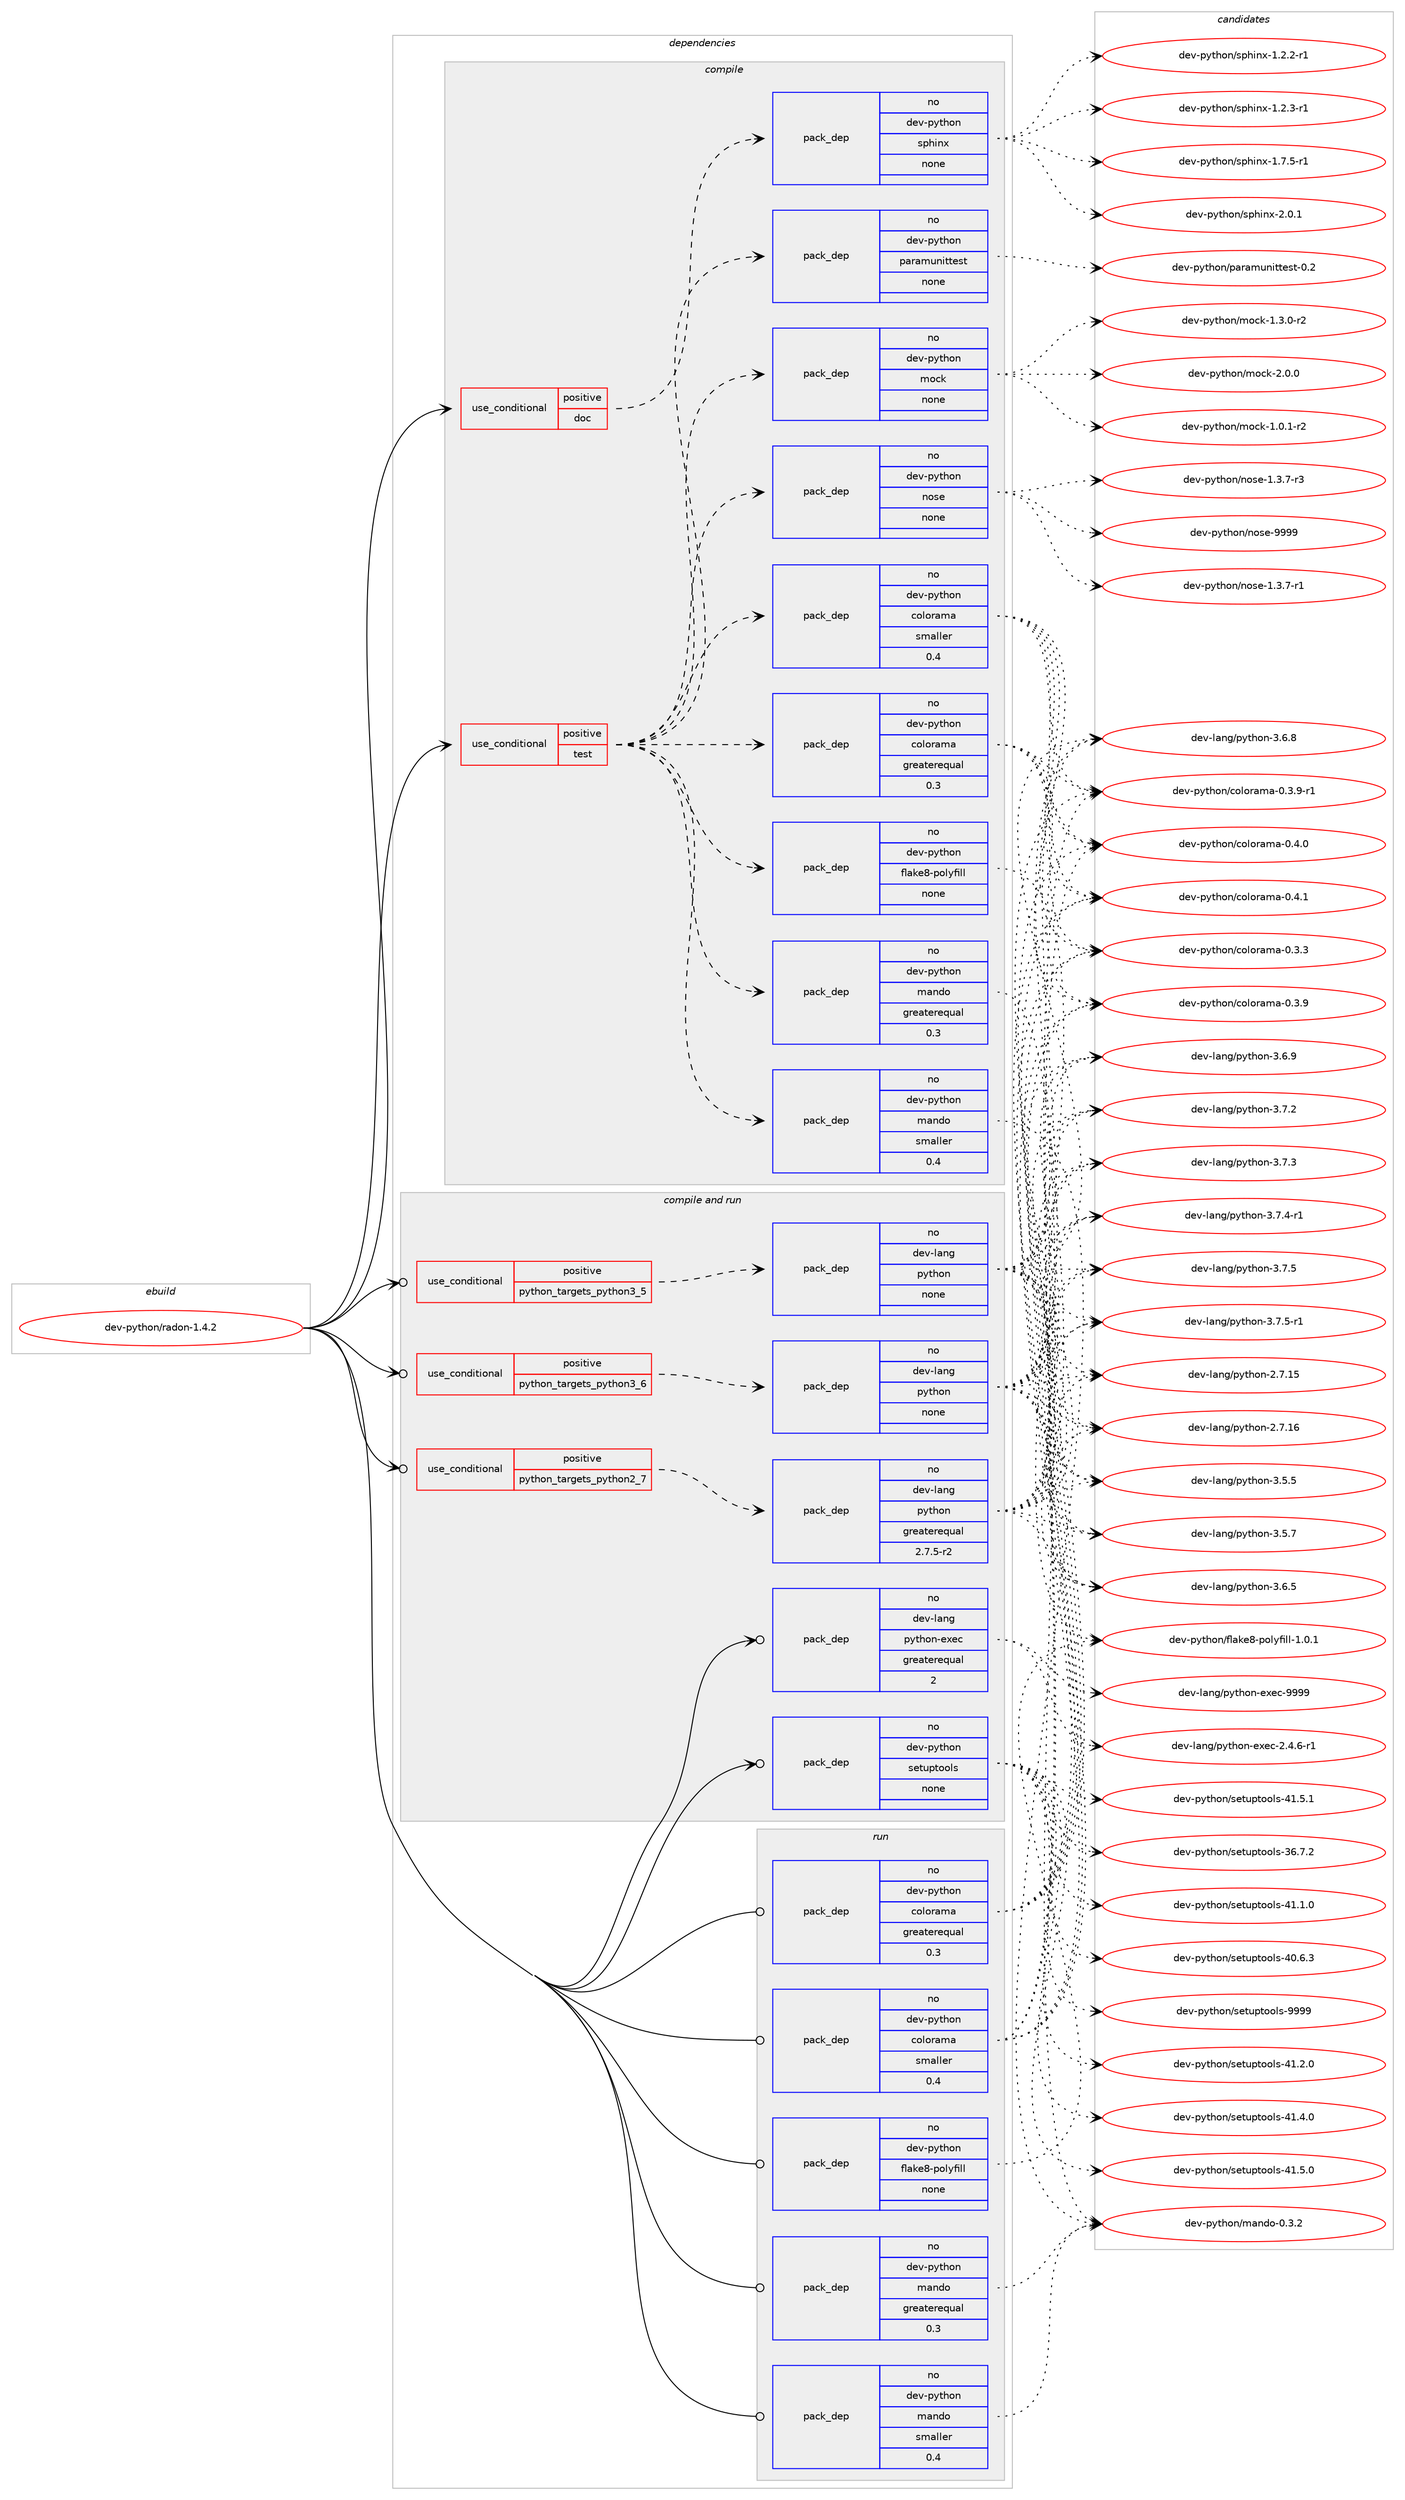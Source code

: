 digraph prolog {

# *************
# Graph options
# *************

newrank=true;
concentrate=true;
compound=true;
graph [rankdir=LR,fontname=Helvetica,fontsize=10,ranksep=1.5];#, ranksep=2.5, nodesep=0.2];
edge  [arrowhead=vee];
node  [fontname=Helvetica,fontsize=10];

# **********
# The ebuild
# **********

subgraph cluster_leftcol {
color=gray;
rank=same;
label=<<i>ebuild</i>>;
id [label="dev-python/radon-1.4.2", color=red, width=4, href="../dev-python/radon-1.4.2.svg"];
}

# ****************
# The dependencies
# ****************

subgraph cluster_midcol {
color=gray;
label=<<i>dependencies</i>>;
subgraph cluster_compile {
fillcolor="#eeeeee";
style=filled;
label=<<i>compile</i>>;
subgraph cond148360 {
dependency634355 [label=<<TABLE BORDER="0" CELLBORDER="1" CELLSPACING="0" CELLPADDING="4"><TR><TD ROWSPAN="3" CELLPADDING="10">use_conditional</TD></TR><TR><TD>positive</TD></TR><TR><TD>doc</TD></TR></TABLE>>, shape=none, color=red];
subgraph pack474117 {
dependency634356 [label=<<TABLE BORDER="0" CELLBORDER="1" CELLSPACING="0" CELLPADDING="4" WIDTH="220"><TR><TD ROWSPAN="6" CELLPADDING="30">pack_dep</TD></TR><TR><TD WIDTH="110">no</TD></TR><TR><TD>dev-python</TD></TR><TR><TD>sphinx</TD></TR><TR><TD>none</TD></TR><TR><TD></TD></TR></TABLE>>, shape=none, color=blue];
}
dependency634355:e -> dependency634356:w [weight=20,style="dashed",arrowhead="vee"];
}
id:e -> dependency634355:w [weight=20,style="solid",arrowhead="vee"];
subgraph cond148361 {
dependency634357 [label=<<TABLE BORDER="0" CELLBORDER="1" CELLSPACING="0" CELLPADDING="4"><TR><TD ROWSPAN="3" CELLPADDING="10">use_conditional</TD></TR><TR><TD>positive</TD></TR><TR><TD>test</TD></TR></TABLE>>, shape=none, color=red];
subgraph pack474118 {
dependency634358 [label=<<TABLE BORDER="0" CELLBORDER="1" CELLSPACING="0" CELLPADDING="4" WIDTH="220"><TR><TD ROWSPAN="6" CELLPADDING="30">pack_dep</TD></TR><TR><TD WIDTH="110">no</TD></TR><TR><TD>dev-python</TD></TR><TR><TD>colorama</TD></TR><TR><TD>greaterequal</TD></TR><TR><TD>0.3</TD></TR></TABLE>>, shape=none, color=blue];
}
dependency634357:e -> dependency634358:w [weight=20,style="dashed",arrowhead="vee"];
subgraph pack474119 {
dependency634359 [label=<<TABLE BORDER="0" CELLBORDER="1" CELLSPACING="0" CELLPADDING="4" WIDTH="220"><TR><TD ROWSPAN="6" CELLPADDING="30">pack_dep</TD></TR><TR><TD WIDTH="110">no</TD></TR><TR><TD>dev-python</TD></TR><TR><TD>colorama</TD></TR><TR><TD>smaller</TD></TR><TR><TD>0.4</TD></TR></TABLE>>, shape=none, color=blue];
}
dependency634357:e -> dependency634359:w [weight=20,style="dashed",arrowhead="vee"];
subgraph pack474120 {
dependency634360 [label=<<TABLE BORDER="0" CELLBORDER="1" CELLSPACING="0" CELLPADDING="4" WIDTH="220"><TR><TD ROWSPAN="6" CELLPADDING="30">pack_dep</TD></TR><TR><TD WIDTH="110">no</TD></TR><TR><TD>dev-python</TD></TR><TR><TD>flake8-polyfill</TD></TR><TR><TD>none</TD></TR><TR><TD></TD></TR></TABLE>>, shape=none, color=blue];
}
dependency634357:e -> dependency634360:w [weight=20,style="dashed",arrowhead="vee"];
subgraph pack474121 {
dependency634361 [label=<<TABLE BORDER="0" CELLBORDER="1" CELLSPACING="0" CELLPADDING="4" WIDTH="220"><TR><TD ROWSPAN="6" CELLPADDING="30">pack_dep</TD></TR><TR><TD WIDTH="110">no</TD></TR><TR><TD>dev-python</TD></TR><TR><TD>mando</TD></TR><TR><TD>greaterequal</TD></TR><TR><TD>0.3</TD></TR></TABLE>>, shape=none, color=blue];
}
dependency634357:e -> dependency634361:w [weight=20,style="dashed",arrowhead="vee"];
subgraph pack474122 {
dependency634362 [label=<<TABLE BORDER="0" CELLBORDER="1" CELLSPACING="0" CELLPADDING="4" WIDTH="220"><TR><TD ROWSPAN="6" CELLPADDING="30">pack_dep</TD></TR><TR><TD WIDTH="110">no</TD></TR><TR><TD>dev-python</TD></TR><TR><TD>mando</TD></TR><TR><TD>smaller</TD></TR><TR><TD>0.4</TD></TR></TABLE>>, shape=none, color=blue];
}
dependency634357:e -> dependency634362:w [weight=20,style="dashed",arrowhead="vee"];
subgraph pack474123 {
dependency634363 [label=<<TABLE BORDER="0" CELLBORDER="1" CELLSPACING="0" CELLPADDING="4" WIDTH="220"><TR><TD ROWSPAN="6" CELLPADDING="30">pack_dep</TD></TR><TR><TD WIDTH="110">no</TD></TR><TR><TD>dev-python</TD></TR><TR><TD>nose</TD></TR><TR><TD>none</TD></TR><TR><TD></TD></TR></TABLE>>, shape=none, color=blue];
}
dependency634357:e -> dependency634363:w [weight=20,style="dashed",arrowhead="vee"];
subgraph pack474124 {
dependency634364 [label=<<TABLE BORDER="0" CELLBORDER="1" CELLSPACING="0" CELLPADDING="4" WIDTH="220"><TR><TD ROWSPAN="6" CELLPADDING="30">pack_dep</TD></TR><TR><TD WIDTH="110">no</TD></TR><TR><TD>dev-python</TD></TR><TR><TD>mock</TD></TR><TR><TD>none</TD></TR><TR><TD></TD></TR></TABLE>>, shape=none, color=blue];
}
dependency634357:e -> dependency634364:w [weight=20,style="dashed",arrowhead="vee"];
subgraph pack474125 {
dependency634365 [label=<<TABLE BORDER="0" CELLBORDER="1" CELLSPACING="0" CELLPADDING="4" WIDTH="220"><TR><TD ROWSPAN="6" CELLPADDING="30">pack_dep</TD></TR><TR><TD WIDTH="110">no</TD></TR><TR><TD>dev-python</TD></TR><TR><TD>paramunittest</TD></TR><TR><TD>none</TD></TR><TR><TD></TD></TR></TABLE>>, shape=none, color=blue];
}
dependency634357:e -> dependency634365:w [weight=20,style="dashed",arrowhead="vee"];
}
id:e -> dependency634357:w [weight=20,style="solid",arrowhead="vee"];
}
subgraph cluster_compileandrun {
fillcolor="#eeeeee";
style=filled;
label=<<i>compile and run</i>>;
subgraph cond148362 {
dependency634366 [label=<<TABLE BORDER="0" CELLBORDER="1" CELLSPACING="0" CELLPADDING="4"><TR><TD ROWSPAN="3" CELLPADDING="10">use_conditional</TD></TR><TR><TD>positive</TD></TR><TR><TD>python_targets_python2_7</TD></TR></TABLE>>, shape=none, color=red];
subgraph pack474126 {
dependency634367 [label=<<TABLE BORDER="0" CELLBORDER="1" CELLSPACING="0" CELLPADDING="4" WIDTH="220"><TR><TD ROWSPAN="6" CELLPADDING="30">pack_dep</TD></TR><TR><TD WIDTH="110">no</TD></TR><TR><TD>dev-lang</TD></TR><TR><TD>python</TD></TR><TR><TD>greaterequal</TD></TR><TR><TD>2.7.5-r2</TD></TR></TABLE>>, shape=none, color=blue];
}
dependency634366:e -> dependency634367:w [weight=20,style="dashed",arrowhead="vee"];
}
id:e -> dependency634366:w [weight=20,style="solid",arrowhead="odotvee"];
subgraph cond148363 {
dependency634368 [label=<<TABLE BORDER="0" CELLBORDER="1" CELLSPACING="0" CELLPADDING="4"><TR><TD ROWSPAN="3" CELLPADDING="10">use_conditional</TD></TR><TR><TD>positive</TD></TR><TR><TD>python_targets_python3_5</TD></TR></TABLE>>, shape=none, color=red];
subgraph pack474127 {
dependency634369 [label=<<TABLE BORDER="0" CELLBORDER="1" CELLSPACING="0" CELLPADDING="4" WIDTH="220"><TR><TD ROWSPAN="6" CELLPADDING="30">pack_dep</TD></TR><TR><TD WIDTH="110">no</TD></TR><TR><TD>dev-lang</TD></TR><TR><TD>python</TD></TR><TR><TD>none</TD></TR><TR><TD></TD></TR></TABLE>>, shape=none, color=blue];
}
dependency634368:e -> dependency634369:w [weight=20,style="dashed",arrowhead="vee"];
}
id:e -> dependency634368:w [weight=20,style="solid",arrowhead="odotvee"];
subgraph cond148364 {
dependency634370 [label=<<TABLE BORDER="0" CELLBORDER="1" CELLSPACING="0" CELLPADDING="4"><TR><TD ROWSPAN="3" CELLPADDING="10">use_conditional</TD></TR><TR><TD>positive</TD></TR><TR><TD>python_targets_python3_6</TD></TR></TABLE>>, shape=none, color=red];
subgraph pack474128 {
dependency634371 [label=<<TABLE BORDER="0" CELLBORDER="1" CELLSPACING="0" CELLPADDING="4" WIDTH="220"><TR><TD ROWSPAN="6" CELLPADDING="30">pack_dep</TD></TR><TR><TD WIDTH="110">no</TD></TR><TR><TD>dev-lang</TD></TR><TR><TD>python</TD></TR><TR><TD>none</TD></TR><TR><TD></TD></TR></TABLE>>, shape=none, color=blue];
}
dependency634370:e -> dependency634371:w [weight=20,style="dashed",arrowhead="vee"];
}
id:e -> dependency634370:w [weight=20,style="solid",arrowhead="odotvee"];
subgraph pack474129 {
dependency634372 [label=<<TABLE BORDER="0" CELLBORDER="1" CELLSPACING="0" CELLPADDING="4" WIDTH="220"><TR><TD ROWSPAN="6" CELLPADDING="30">pack_dep</TD></TR><TR><TD WIDTH="110">no</TD></TR><TR><TD>dev-lang</TD></TR><TR><TD>python-exec</TD></TR><TR><TD>greaterequal</TD></TR><TR><TD>2</TD></TR></TABLE>>, shape=none, color=blue];
}
id:e -> dependency634372:w [weight=20,style="solid",arrowhead="odotvee"];
subgraph pack474130 {
dependency634373 [label=<<TABLE BORDER="0" CELLBORDER="1" CELLSPACING="0" CELLPADDING="4" WIDTH="220"><TR><TD ROWSPAN="6" CELLPADDING="30">pack_dep</TD></TR><TR><TD WIDTH="110">no</TD></TR><TR><TD>dev-python</TD></TR><TR><TD>setuptools</TD></TR><TR><TD>none</TD></TR><TR><TD></TD></TR></TABLE>>, shape=none, color=blue];
}
id:e -> dependency634373:w [weight=20,style="solid",arrowhead="odotvee"];
}
subgraph cluster_run {
fillcolor="#eeeeee";
style=filled;
label=<<i>run</i>>;
subgraph pack474131 {
dependency634374 [label=<<TABLE BORDER="0" CELLBORDER="1" CELLSPACING="0" CELLPADDING="4" WIDTH="220"><TR><TD ROWSPAN="6" CELLPADDING="30">pack_dep</TD></TR><TR><TD WIDTH="110">no</TD></TR><TR><TD>dev-python</TD></TR><TR><TD>colorama</TD></TR><TR><TD>greaterequal</TD></TR><TR><TD>0.3</TD></TR></TABLE>>, shape=none, color=blue];
}
id:e -> dependency634374:w [weight=20,style="solid",arrowhead="odot"];
subgraph pack474132 {
dependency634375 [label=<<TABLE BORDER="0" CELLBORDER="1" CELLSPACING="0" CELLPADDING="4" WIDTH="220"><TR><TD ROWSPAN="6" CELLPADDING="30">pack_dep</TD></TR><TR><TD WIDTH="110">no</TD></TR><TR><TD>dev-python</TD></TR><TR><TD>colorama</TD></TR><TR><TD>smaller</TD></TR><TR><TD>0.4</TD></TR></TABLE>>, shape=none, color=blue];
}
id:e -> dependency634375:w [weight=20,style="solid",arrowhead="odot"];
subgraph pack474133 {
dependency634376 [label=<<TABLE BORDER="0" CELLBORDER="1" CELLSPACING="0" CELLPADDING="4" WIDTH="220"><TR><TD ROWSPAN="6" CELLPADDING="30">pack_dep</TD></TR><TR><TD WIDTH="110">no</TD></TR><TR><TD>dev-python</TD></TR><TR><TD>flake8-polyfill</TD></TR><TR><TD>none</TD></TR><TR><TD></TD></TR></TABLE>>, shape=none, color=blue];
}
id:e -> dependency634376:w [weight=20,style="solid",arrowhead="odot"];
subgraph pack474134 {
dependency634377 [label=<<TABLE BORDER="0" CELLBORDER="1" CELLSPACING="0" CELLPADDING="4" WIDTH="220"><TR><TD ROWSPAN="6" CELLPADDING="30">pack_dep</TD></TR><TR><TD WIDTH="110">no</TD></TR><TR><TD>dev-python</TD></TR><TR><TD>mando</TD></TR><TR><TD>greaterequal</TD></TR><TR><TD>0.3</TD></TR></TABLE>>, shape=none, color=blue];
}
id:e -> dependency634377:w [weight=20,style="solid",arrowhead="odot"];
subgraph pack474135 {
dependency634378 [label=<<TABLE BORDER="0" CELLBORDER="1" CELLSPACING="0" CELLPADDING="4" WIDTH="220"><TR><TD ROWSPAN="6" CELLPADDING="30">pack_dep</TD></TR><TR><TD WIDTH="110">no</TD></TR><TR><TD>dev-python</TD></TR><TR><TD>mando</TD></TR><TR><TD>smaller</TD></TR><TR><TD>0.4</TD></TR></TABLE>>, shape=none, color=blue];
}
id:e -> dependency634378:w [weight=20,style="solid",arrowhead="odot"];
}
}

# **************
# The candidates
# **************

subgraph cluster_choices {
rank=same;
color=gray;
label=<<i>candidates</i>>;

subgraph choice474117 {
color=black;
nodesep=1;
choice10010111845112121116104111110471151121041051101204549465046504511449 [label="dev-python/sphinx-1.2.2-r1", color=red, width=4,href="../dev-python/sphinx-1.2.2-r1.svg"];
choice10010111845112121116104111110471151121041051101204549465046514511449 [label="dev-python/sphinx-1.2.3-r1", color=red, width=4,href="../dev-python/sphinx-1.2.3-r1.svg"];
choice10010111845112121116104111110471151121041051101204549465546534511449 [label="dev-python/sphinx-1.7.5-r1", color=red, width=4,href="../dev-python/sphinx-1.7.5-r1.svg"];
choice1001011184511212111610411111047115112104105110120455046484649 [label="dev-python/sphinx-2.0.1", color=red, width=4,href="../dev-python/sphinx-2.0.1.svg"];
dependency634356:e -> choice10010111845112121116104111110471151121041051101204549465046504511449:w [style=dotted,weight="100"];
dependency634356:e -> choice10010111845112121116104111110471151121041051101204549465046514511449:w [style=dotted,weight="100"];
dependency634356:e -> choice10010111845112121116104111110471151121041051101204549465546534511449:w [style=dotted,weight="100"];
dependency634356:e -> choice1001011184511212111610411111047115112104105110120455046484649:w [style=dotted,weight="100"];
}
subgraph choice474118 {
color=black;
nodesep=1;
choice1001011184511212111610411111047991111081111149710997454846514651 [label="dev-python/colorama-0.3.3", color=red, width=4,href="../dev-python/colorama-0.3.3.svg"];
choice1001011184511212111610411111047991111081111149710997454846514657 [label="dev-python/colorama-0.3.9", color=red, width=4,href="../dev-python/colorama-0.3.9.svg"];
choice10010111845112121116104111110479911110811111497109974548465146574511449 [label="dev-python/colorama-0.3.9-r1", color=red, width=4,href="../dev-python/colorama-0.3.9-r1.svg"];
choice1001011184511212111610411111047991111081111149710997454846524648 [label="dev-python/colorama-0.4.0", color=red, width=4,href="../dev-python/colorama-0.4.0.svg"];
choice1001011184511212111610411111047991111081111149710997454846524649 [label="dev-python/colorama-0.4.1", color=red, width=4,href="../dev-python/colorama-0.4.1.svg"];
dependency634358:e -> choice1001011184511212111610411111047991111081111149710997454846514651:w [style=dotted,weight="100"];
dependency634358:e -> choice1001011184511212111610411111047991111081111149710997454846514657:w [style=dotted,weight="100"];
dependency634358:e -> choice10010111845112121116104111110479911110811111497109974548465146574511449:w [style=dotted,weight="100"];
dependency634358:e -> choice1001011184511212111610411111047991111081111149710997454846524648:w [style=dotted,weight="100"];
dependency634358:e -> choice1001011184511212111610411111047991111081111149710997454846524649:w [style=dotted,weight="100"];
}
subgraph choice474119 {
color=black;
nodesep=1;
choice1001011184511212111610411111047991111081111149710997454846514651 [label="dev-python/colorama-0.3.3", color=red, width=4,href="../dev-python/colorama-0.3.3.svg"];
choice1001011184511212111610411111047991111081111149710997454846514657 [label="dev-python/colorama-0.3.9", color=red, width=4,href="../dev-python/colorama-0.3.9.svg"];
choice10010111845112121116104111110479911110811111497109974548465146574511449 [label="dev-python/colorama-0.3.9-r1", color=red, width=4,href="../dev-python/colorama-0.3.9-r1.svg"];
choice1001011184511212111610411111047991111081111149710997454846524648 [label="dev-python/colorama-0.4.0", color=red, width=4,href="../dev-python/colorama-0.4.0.svg"];
choice1001011184511212111610411111047991111081111149710997454846524649 [label="dev-python/colorama-0.4.1", color=red, width=4,href="../dev-python/colorama-0.4.1.svg"];
dependency634359:e -> choice1001011184511212111610411111047991111081111149710997454846514651:w [style=dotted,weight="100"];
dependency634359:e -> choice1001011184511212111610411111047991111081111149710997454846514657:w [style=dotted,weight="100"];
dependency634359:e -> choice10010111845112121116104111110479911110811111497109974548465146574511449:w [style=dotted,weight="100"];
dependency634359:e -> choice1001011184511212111610411111047991111081111149710997454846524648:w [style=dotted,weight="100"];
dependency634359:e -> choice1001011184511212111610411111047991111081111149710997454846524649:w [style=dotted,weight="100"];
}
subgraph choice474120 {
color=black;
nodesep=1;
choice1001011184511212111610411111047102108971071015645112111108121102105108108454946484649 [label="dev-python/flake8-polyfill-1.0.1", color=red, width=4,href="../dev-python/flake8-polyfill-1.0.1.svg"];
dependency634360:e -> choice1001011184511212111610411111047102108971071015645112111108121102105108108454946484649:w [style=dotted,weight="100"];
}
subgraph choice474121 {
color=black;
nodesep=1;
choice100101118451121211161041111104710997110100111454846514650 [label="dev-python/mando-0.3.2", color=red, width=4,href="../dev-python/mando-0.3.2.svg"];
dependency634361:e -> choice100101118451121211161041111104710997110100111454846514650:w [style=dotted,weight="100"];
}
subgraph choice474122 {
color=black;
nodesep=1;
choice100101118451121211161041111104710997110100111454846514650 [label="dev-python/mando-0.3.2", color=red, width=4,href="../dev-python/mando-0.3.2.svg"];
dependency634362:e -> choice100101118451121211161041111104710997110100111454846514650:w [style=dotted,weight="100"];
}
subgraph choice474123 {
color=black;
nodesep=1;
choice10010111845112121116104111110471101111151014549465146554511449 [label="dev-python/nose-1.3.7-r1", color=red, width=4,href="../dev-python/nose-1.3.7-r1.svg"];
choice10010111845112121116104111110471101111151014549465146554511451 [label="dev-python/nose-1.3.7-r3", color=red, width=4,href="../dev-python/nose-1.3.7-r3.svg"];
choice10010111845112121116104111110471101111151014557575757 [label="dev-python/nose-9999", color=red, width=4,href="../dev-python/nose-9999.svg"];
dependency634363:e -> choice10010111845112121116104111110471101111151014549465146554511449:w [style=dotted,weight="100"];
dependency634363:e -> choice10010111845112121116104111110471101111151014549465146554511451:w [style=dotted,weight="100"];
dependency634363:e -> choice10010111845112121116104111110471101111151014557575757:w [style=dotted,weight="100"];
}
subgraph choice474124 {
color=black;
nodesep=1;
choice1001011184511212111610411111047109111991074549464846494511450 [label="dev-python/mock-1.0.1-r2", color=red, width=4,href="../dev-python/mock-1.0.1-r2.svg"];
choice1001011184511212111610411111047109111991074549465146484511450 [label="dev-python/mock-1.3.0-r2", color=red, width=4,href="../dev-python/mock-1.3.0-r2.svg"];
choice100101118451121211161041111104710911199107455046484648 [label="dev-python/mock-2.0.0", color=red, width=4,href="../dev-python/mock-2.0.0.svg"];
dependency634364:e -> choice1001011184511212111610411111047109111991074549464846494511450:w [style=dotted,weight="100"];
dependency634364:e -> choice1001011184511212111610411111047109111991074549465146484511450:w [style=dotted,weight="100"];
dependency634364:e -> choice100101118451121211161041111104710911199107455046484648:w [style=dotted,weight="100"];
}
subgraph choice474125 {
color=black;
nodesep=1;
choice1001011184511212111610411111047112971149710911711010511611610111511645484650 [label="dev-python/paramunittest-0.2", color=red, width=4,href="../dev-python/paramunittest-0.2.svg"];
dependency634365:e -> choice1001011184511212111610411111047112971149710911711010511611610111511645484650:w [style=dotted,weight="100"];
}
subgraph choice474126 {
color=black;
nodesep=1;
choice10010111845108971101034711212111610411111045504655464953 [label="dev-lang/python-2.7.15", color=red, width=4,href="../dev-lang/python-2.7.15.svg"];
choice10010111845108971101034711212111610411111045504655464954 [label="dev-lang/python-2.7.16", color=red, width=4,href="../dev-lang/python-2.7.16.svg"];
choice100101118451089711010347112121116104111110455146534653 [label="dev-lang/python-3.5.5", color=red, width=4,href="../dev-lang/python-3.5.5.svg"];
choice100101118451089711010347112121116104111110455146534655 [label="dev-lang/python-3.5.7", color=red, width=4,href="../dev-lang/python-3.5.7.svg"];
choice100101118451089711010347112121116104111110455146544653 [label="dev-lang/python-3.6.5", color=red, width=4,href="../dev-lang/python-3.6.5.svg"];
choice100101118451089711010347112121116104111110455146544656 [label="dev-lang/python-3.6.8", color=red, width=4,href="../dev-lang/python-3.6.8.svg"];
choice100101118451089711010347112121116104111110455146544657 [label="dev-lang/python-3.6.9", color=red, width=4,href="../dev-lang/python-3.6.9.svg"];
choice100101118451089711010347112121116104111110455146554650 [label="dev-lang/python-3.7.2", color=red, width=4,href="../dev-lang/python-3.7.2.svg"];
choice100101118451089711010347112121116104111110455146554651 [label="dev-lang/python-3.7.3", color=red, width=4,href="../dev-lang/python-3.7.3.svg"];
choice1001011184510897110103471121211161041111104551465546524511449 [label="dev-lang/python-3.7.4-r1", color=red, width=4,href="../dev-lang/python-3.7.4-r1.svg"];
choice100101118451089711010347112121116104111110455146554653 [label="dev-lang/python-3.7.5", color=red, width=4,href="../dev-lang/python-3.7.5.svg"];
choice1001011184510897110103471121211161041111104551465546534511449 [label="dev-lang/python-3.7.5-r1", color=red, width=4,href="../dev-lang/python-3.7.5-r1.svg"];
dependency634367:e -> choice10010111845108971101034711212111610411111045504655464953:w [style=dotted,weight="100"];
dependency634367:e -> choice10010111845108971101034711212111610411111045504655464954:w [style=dotted,weight="100"];
dependency634367:e -> choice100101118451089711010347112121116104111110455146534653:w [style=dotted,weight="100"];
dependency634367:e -> choice100101118451089711010347112121116104111110455146534655:w [style=dotted,weight="100"];
dependency634367:e -> choice100101118451089711010347112121116104111110455146544653:w [style=dotted,weight="100"];
dependency634367:e -> choice100101118451089711010347112121116104111110455146544656:w [style=dotted,weight="100"];
dependency634367:e -> choice100101118451089711010347112121116104111110455146544657:w [style=dotted,weight="100"];
dependency634367:e -> choice100101118451089711010347112121116104111110455146554650:w [style=dotted,weight="100"];
dependency634367:e -> choice100101118451089711010347112121116104111110455146554651:w [style=dotted,weight="100"];
dependency634367:e -> choice1001011184510897110103471121211161041111104551465546524511449:w [style=dotted,weight="100"];
dependency634367:e -> choice100101118451089711010347112121116104111110455146554653:w [style=dotted,weight="100"];
dependency634367:e -> choice1001011184510897110103471121211161041111104551465546534511449:w [style=dotted,weight="100"];
}
subgraph choice474127 {
color=black;
nodesep=1;
choice10010111845108971101034711212111610411111045504655464953 [label="dev-lang/python-2.7.15", color=red, width=4,href="../dev-lang/python-2.7.15.svg"];
choice10010111845108971101034711212111610411111045504655464954 [label="dev-lang/python-2.7.16", color=red, width=4,href="../dev-lang/python-2.7.16.svg"];
choice100101118451089711010347112121116104111110455146534653 [label="dev-lang/python-3.5.5", color=red, width=4,href="../dev-lang/python-3.5.5.svg"];
choice100101118451089711010347112121116104111110455146534655 [label="dev-lang/python-3.5.7", color=red, width=4,href="../dev-lang/python-3.5.7.svg"];
choice100101118451089711010347112121116104111110455146544653 [label="dev-lang/python-3.6.5", color=red, width=4,href="../dev-lang/python-3.6.5.svg"];
choice100101118451089711010347112121116104111110455146544656 [label="dev-lang/python-3.6.8", color=red, width=4,href="../dev-lang/python-3.6.8.svg"];
choice100101118451089711010347112121116104111110455146544657 [label="dev-lang/python-3.6.9", color=red, width=4,href="../dev-lang/python-3.6.9.svg"];
choice100101118451089711010347112121116104111110455146554650 [label="dev-lang/python-3.7.2", color=red, width=4,href="../dev-lang/python-3.7.2.svg"];
choice100101118451089711010347112121116104111110455146554651 [label="dev-lang/python-3.7.3", color=red, width=4,href="../dev-lang/python-3.7.3.svg"];
choice1001011184510897110103471121211161041111104551465546524511449 [label="dev-lang/python-3.7.4-r1", color=red, width=4,href="../dev-lang/python-3.7.4-r1.svg"];
choice100101118451089711010347112121116104111110455146554653 [label="dev-lang/python-3.7.5", color=red, width=4,href="../dev-lang/python-3.7.5.svg"];
choice1001011184510897110103471121211161041111104551465546534511449 [label="dev-lang/python-3.7.5-r1", color=red, width=4,href="../dev-lang/python-3.7.5-r1.svg"];
dependency634369:e -> choice10010111845108971101034711212111610411111045504655464953:w [style=dotted,weight="100"];
dependency634369:e -> choice10010111845108971101034711212111610411111045504655464954:w [style=dotted,weight="100"];
dependency634369:e -> choice100101118451089711010347112121116104111110455146534653:w [style=dotted,weight="100"];
dependency634369:e -> choice100101118451089711010347112121116104111110455146534655:w [style=dotted,weight="100"];
dependency634369:e -> choice100101118451089711010347112121116104111110455146544653:w [style=dotted,weight="100"];
dependency634369:e -> choice100101118451089711010347112121116104111110455146544656:w [style=dotted,weight="100"];
dependency634369:e -> choice100101118451089711010347112121116104111110455146544657:w [style=dotted,weight="100"];
dependency634369:e -> choice100101118451089711010347112121116104111110455146554650:w [style=dotted,weight="100"];
dependency634369:e -> choice100101118451089711010347112121116104111110455146554651:w [style=dotted,weight="100"];
dependency634369:e -> choice1001011184510897110103471121211161041111104551465546524511449:w [style=dotted,weight="100"];
dependency634369:e -> choice100101118451089711010347112121116104111110455146554653:w [style=dotted,weight="100"];
dependency634369:e -> choice1001011184510897110103471121211161041111104551465546534511449:w [style=dotted,weight="100"];
}
subgraph choice474128 {
color=black;
nodesep=1;
choice10010111845108971101034711212111610411111045504655464953 [label="dev-lang/python-2.7.15", color=red, width=4,href="../dev-lang/python-2.7.15.svg"];
choice10010111845108971101034711212111610411111045504655464954 [label="dev-lang/python-2.7.16", color=red, width=4,href="../dev-lang/python-2.7.16.svg"];
choice100101118451089711010347112121116104111110455146534653 [label="dev-lang/python-3.5.5", color=red, width=4,href="../dev-lang/python-3.5.5.svg"];
choice100101118451089711010347112121116104111110455146534655 [label="dev-lang/python-3.5.7", color=red, width=4,href="../dev-lang/python-3.5.7.svg"];
choice100101118451089711010347112121116104111110455146544653 [label="dev-lang/python-3.6.5", color=red, width=4,href="../dev-lang/python-3.6.5.svg"];
choice100101118451089711010347112121116104111110455146544656 [label="dev-lang/python-3.6.8", color=red, width=4,href="../dev-lang/python-3.6.8.svg"];
choice100101118451089711010347112121116104111110455146544657 [label="dev-lang/python-3.6.9", color=red, width=4,href="../dev-lang/python-3.6.9.svg"];
choice100101118451089711010347112121116104111110455146554650 [label="dev-lang/python-3.7.2", color=red, width=4,href="../dev-lang/python-3.7.2.svg"];
choice100101118451089711010347112121116104111110455146554651 [label="dev-lang/python-3.7.3", color=red, width=4,href="../dev-lang/python-3.7.3.svg"];
choice1001011184510897110103471121211161041111104551465546524511449 [label="dev-lang/python-3.7.4-r1", color=red, width=4,href="../dev-lang/python-3.7.4-r1.svg"];
choice100101118451089711010347112121116104111110455146554653 [label="dev-lang/python-3.7.5", color=red, width=4,href="../dev-lang/python-3.7.5.svg"];
choice1001011184510897110103471121211161041111104551465546534511449 [label="dev-lang/python-3.7.5-r1", color=red, width=4,href="../dev-lang/python-3.7.5-r1.svg"];
dependency634371:e -> choice10010111845108971101034711212111610411111045504655464953:w [style=dotted,weight="100"];
dependency634371:e -> choice10010111845108971101034711212111610411111045504655464954:w [style=dotted,weight="100"];
dependency634371:e -> choice100101118451089711010347112121116104111110455146534653:w [style=dotted,weight="100"];
dependency634371:e -> choice100101118451089711010347112121116104111110455146534655:w [style=dotted,weight="100"];
dependency634371:e -> choice100101118451089711010347112121116104111110455146544653:w [style=dotted,weight="100"];
dependency634371:e -> choice100101118451089711010347112121116104111110455146544656:w [style=dotted,weight="100"];
dependency634371:e -> choice100101118451089711010347112121116104111110455146544657:w [style=dotted,weight="100"];
dependency634371:e -> choice100101118451089711010347112121116104111110455146554650:w [style=dotted,weight="100"];
dependency634371:e -> choice100101118451089711010347112121116104111110455146554651:w [style=dotted,weight="100"];
dependency634371:e -> choice1001011184510897110103471121211161041111104551465546524511449:w [style=dotted,weight="100"];
dependency634371:e -> choice100101118451089711010347112121116104111110455146554653:w [style=dotted,weight="100"];
dependency634371:e -> choice1001011184510897110103471121211161041111104551465546534511449:w [style=dotted,weight="100"];
}
subgraph choice474129 {
color=black;
nodesep=1;
choice10010111845108971101034711212111610411111045101120101994550465246544511449 [label="dev-lang/python-exec-2.4.6-r1", color=red, width=4,href="../dev-lang/python-exec-2.4.6-r1.svg"];
choice10010111845108971101034711212111610411111045101120101994557575757 [label="dev-lang/python-exec-9999", color=red, width=4,href="../dev-lang/python-exec-9999.svg"];
dependency634372:e -> choice10010111845108971101034711212111610411111045101120101994550465246544511449:w [style=dotted,weight="100"];
dependency634372:e -> choice10010111845108971101034711212111610411111045101120101994557575757:w [style=dotted,weight="100"];
}
subgraph choice474130 {
color=black;
nodesep=1;
choice100101118451121211161041111104711510111611711211611111110811545515446554650 [label="dev-python/setuptools-36.7.2", color=red, width=4,href="../dev-python/setuptools-36.7.2.svg"];
choice100101118451121211161041111104711510111611711211611111110811545524846544651 [label="dev-python/setuptools-40.6.3", color=red, width=4,href="../dev-python/setuptools-40.6.3.svg"];
choice100101118451121211161041111104711510111611711211611111110811545524946494648 [label="dev-python/setuptools-41.1.0", color=red, width=4,href="../dev-python/setuptools-41.1.0.svg"];
choice100101118451121211161041111104711510111611711211611111110811545524946504648 [label="dev-python/setuptools-41.2.0", color=red, width=4,href="../dev-python/setuptools-41.2.0.svg"];
choice100101118451121211161041111104711510111611711211611111110811545524946524648 [label="dev-python/setuptools-41.4.0", color=red, width=4,href="../dev-python/setuptools-41.4.0.svg"];
choice100101118451121211161041111104711510111611711211611111110811545524946534648 [label="dev-python/setuptools-41.5.0", color=red, width=4,href="../dev-python/setuptools-41.5.0.svg"];
choice100101118451121211161041111104711510111611711211611111110811545524946534649 [label="dev-python/setuptools-41.5.1", color=red, width=4,href="../dev-python/setuptools-41.5.1.svg"];
choice10010111845112121116104111110471151011161171121161111111081154557575757 [label="dev-python/setuptools-9999", color=red, width=4,href="../dev-python/setuptools-9999.svg"];
dependency634373:e -> choice100101118451121211161041111104711510111611711211611111110811545515446554650:w [style=dotted,weight="100"];
dependency634373:e -> choice100101118451121211161041111104711510111611711211611111110811545524846544651:w [style=dotted,weight="100"];
dependency634373:e -> choice100101118451121211161041111104711510111611711211611111110811545524946494648:w [style=dotted,weight="100"];
dependency634373:e -> choice100101118451121211161041111104711510111611711211611111110811545524946504648:w [style=dotted,weight="100"];
dependency634373:e -> choice100101118451121211161041111104711510111611711211611111110811545524946524648:w [style=dotted,weight="100"];
dependency634373:e -> choice100101118451121211161041111104711510111611711211611111110811545524946534648:w [style=dotted,weight="100"];
dependency634373:e -> choice100101118451121211161041111104711510111611711211611111110811545524946534649:w [style=dotted,weight="100"];
dependency634373:e -> choice10010111845112121116104111110471151011161171121161111111081154557575757:w [style=dotted,weight="100"];
}
subgraph choice474131 {
color=black;
nodesep=1;
choice1001011184511212111610411111047991111081111149710997454846514651 [label="dev-python/colorama-0.3.3", color=red, width=4,href="../dev-python/colorama-0.3.3.svg"];
choice1001011184511212111610411111047991111081111149710997454846514657 [label="dev-python/colorama-0.3.9", color=red, width=4,href="../dev-python/colorama-0.3.9.svg"];
choice10010111845112121116104111110479911110811111497109974548465146574511449 [label="dev-python/colorama-0.3.9-r1", color=red, width=4,href="../dev-python/colorama-0.3.9-r1.svg"];
choice1001011184511212111610411111047991111081111149710997454846524648 [label="dev-python/colorama-0.4.0", color=red, width=4,href="../dev-python/colorama-0.4.0.svg"];
choice1001011184511212111610411111047991111081111149710997454846524649 [label="dev-python/colorama-0.4.1", color=red, width=4,href="../dev-python/colorama-0.4.1.svg"];
dependency634374:e -> choice1001011184511212111610411111047991111081111149710997454846514651:w [style=dotted,weight="100"];
dependency634374:e -> choice1001011184511212111610411111047991111081111149710997454846514657:w [style=dotted,weight="100"];
dependency634374:e -> choice10010111845112121116104111110479911110811111497109974548465146574511449:w [style=dotted,weight="100"];
dependency634374:e -> choice1001011184511212111610411111047991111081111149710997454846524648:w [style=dotted,weight="100"];
dependency634374:e -> choice1001011184511212111610411111047991111081111149710997454846524649:w [style=dotted,weight="100"];
}
subgraph choice474132 {
color=black;
nodesep=1;
choice1001011184511212111610411111047991111081111149710997454846514651 [label="dev-python/colorama-0.3.3", color=red, width=4,href="../dev-python/colorama-0.3.3.svg"];
choice1001011184511212111610411111047991111081111149710997454846514657 [label="dev-python/colorama-0.3.9", color=red, width=4,href="../dev-python/colorama-0.3.9.svg"];
choice10010111845112121116104111110479911110811111497109974548465146574511449 [label="dev-python/colorama-0.3.9-r1", color=red, width=4,href="../dev-python/colorama-0.3.9-r1.svg"];
choice1001011184511212111610411111047991111081111149710997454846524648 [label="dev-python/colorama-0.4.0", color=red, width=4,href="../dev-python/colorama-0.4.0.svg"];
choice1001011184511212111610411111047991111081111149710997454846524649 [label="dev-python/colorama-0.4.1", color=red, width=4,href="../dev-python/colorama-0.4.1.svg"];
dependency634375:e -> choice1001011184511212111610411111047991111081111149710997454846514651:w [style=dotted,weight="100"];
dependency634375:e -> choice1001011184511212111610411111047991111081111149710997454846514657:w [style=dotted,weight="100"];
dependency634375:e -> choice10010111845112121116104111110479911110811111497109974548465146574511449:w [style=dotted,weight="100"];
dependency634375:e -> choice1001011184511212111610411111047991111081111149710997454846524648:w [style=dotted,weight="100"];
dependency634375:e -> choice1001011184511212111610411111047991111081111149710997454846524649:w [style=dotted,weight="100"];
}
subgraph choice474133 {
color=black;
nodesep=1;
choice1001011184511212111610411111047102108971071015645112111108121102105108108454946484649 [label="dev-python/flake8-polyfill-1.0.1", color=red, width=4,href="../dev-python/flake8-polyfill-1.0.1.svg"];
dependency634376:e -> choice1001011184511212111610411111047102108971071015645112111108121102105108108454946484649:w [style=dotted,weight="100"];
}
subgraph choice474134 {
color=black;
nodesep=1;
choice100101118451121211161041111104710997110100111454846514650 [label="dev-python/mando-0.3.2", color=red, width=4,href="../dev-python/mando-0.3.2.svg"];
dependency634377:e -> choice100101118451121211161041111104710997110100111454846514650:w [style=dotted,weight="100"];
}
subgraph choice474135 {
color=black;
nodesep=1;
choice100101118451121211161041111104710997110100111454846514650 [label="dev-python/mando-0.3.2", color=red, width=4,href="../dev-python/mando-0.3.2.svg"];
dependency634378:e -> choice100101118451121211161041111104710997110100111454846514650:w [style=dotted,weight="100"];
}
}

}
